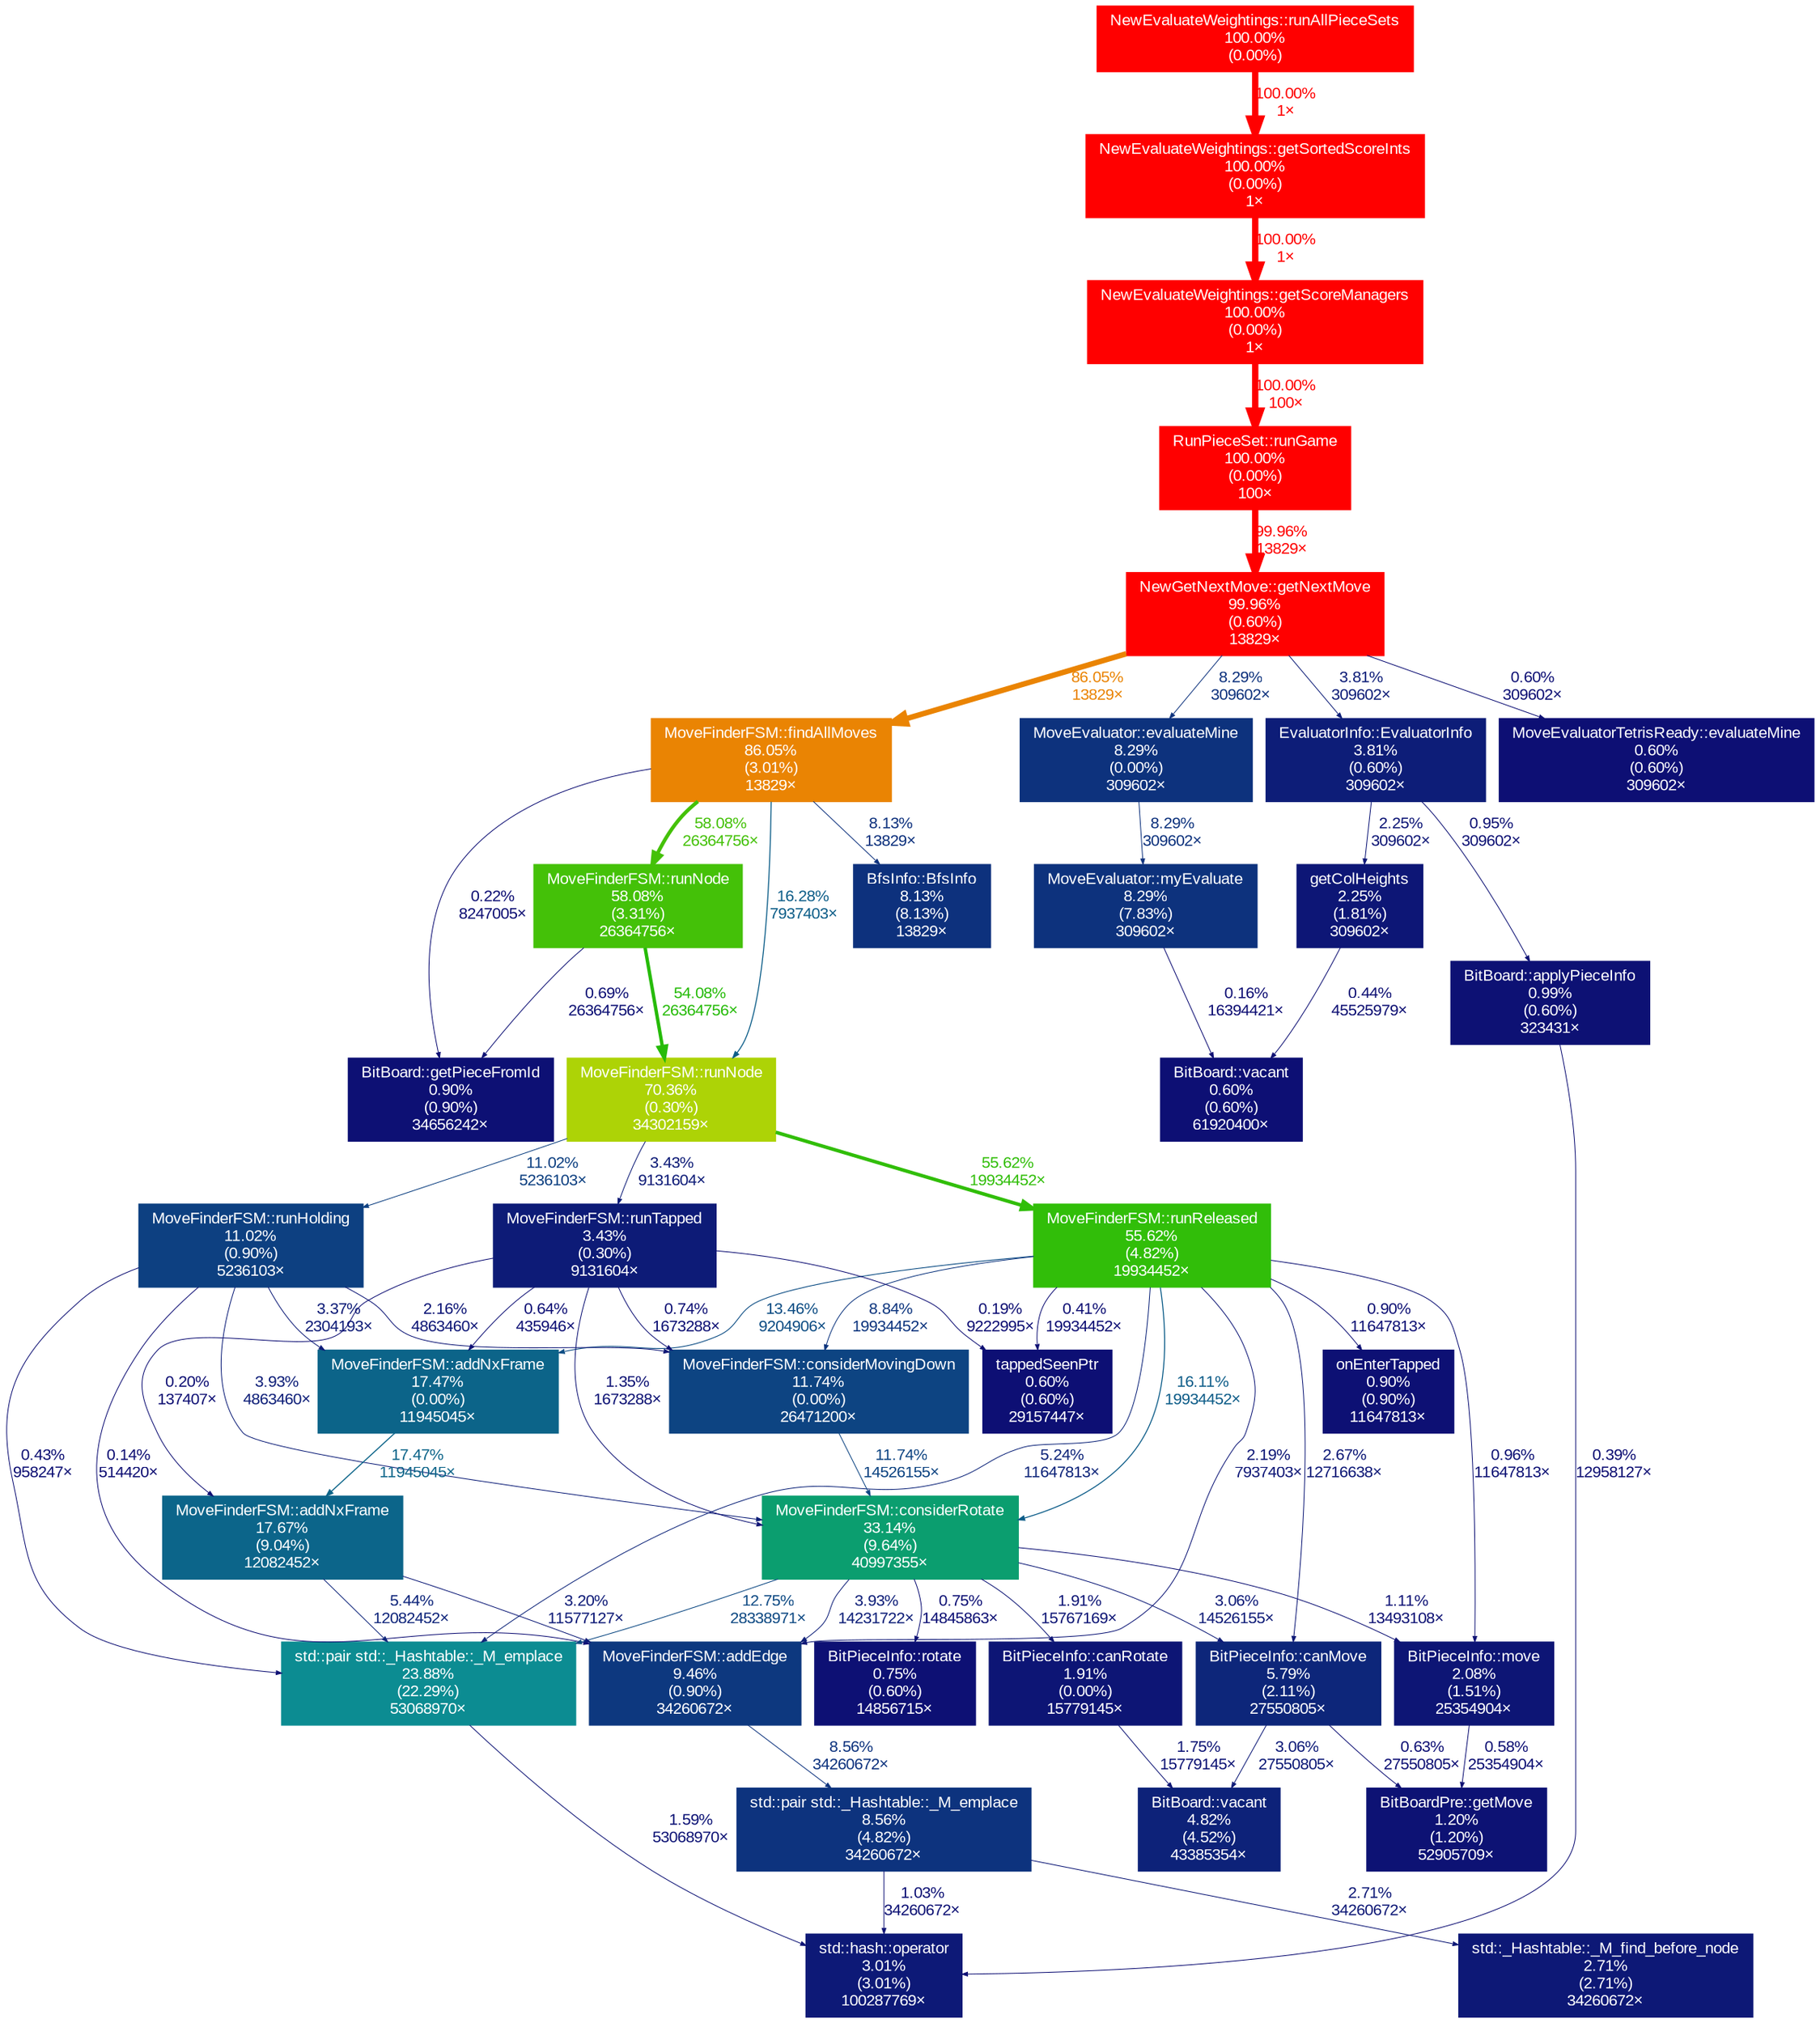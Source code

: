 digraph {
	graph [fontname=Arial, nodesep=0.125, ranksep=0.25];
	node [fontcolor=white, fontname=Arial, height=0, shape=box, style=filled, width=0];
	edge [fontname=Arial];
	1 [color="#ff0000", fontcolor="#ffffff", fontsize="10.00", label="NewEvaluateWeightings::getScoreManagers\n100.00%\n(0.00%)\n1×"];
	1 -> 4 [arrowsize="1.00", color="#ff0000", fontcolor="#ff0000", fontsize="10.00", label="100.00%\n100×", labeldistance="4.00", penwidth="4.00"];
	2 [color="#ff0000", fontcolor="#ffffff", fontsize="10.00", label="NewEvaluateWeightings::getSortedScoreInts\n100.00%\n(0.00%)\n1×"];
	2 -> 1 [arrowsize="1.00", color="#ff0000", fontcolor="#ff0000", fontsize="10.00", label="100.00%\n1×", labeldistance="4.00", penwidth="4.00"];
	3 [color="#ff0000", fontcolor="#ffffff", fontsize="10.00", label="NewEvaluateWeightings::runAllPieceSets\n100.00%\n(0.00%)"];
	3 -> 2 [arrowsize="1.00", color="#ff0000", fontcolor="#ff0000", fontsize="10.00", label="100.00%\n1×", labeldistance="4.00", penwidth="4.00"];
	4 [color="#ff0000", fontcolor="#ffffff", fontsize="10.00", label="RunPieceSet::runGame\n100.00%\n(0.00%)\n100×"];
	4 -> 5 [arrowsize="1.00", color="#ff0000", fontcolor="#ff0000", fontsize="10.00", label="99.96%\n13829×", labeldistance="4.00", penwidth="4.00"];
	5 [color="#ff0000", fontcolor="#ffffff", fontsize="10.00", label="NewGetNextMove::getNextMove\n99.96%\n(0.60%)\n13829×"];
	5 -> 6 [arrowsize="0.93", color="#ea8403", fontcolor="#ea8403", fontsize="10.00", label="86.05%\n13829×", labeldistance="3.44", penwidth="3.44"];
	5 -> 19 [arrowsize="0.35", color="#0d327d", fontcolor="#0d327d", fontsize="10.00", label="8.29%\n309602×", labeldistance="0.50", penwidth="0.50"];
	5 -> 23 [arrowsize="0.35", color="#0d1d78", fontcolor="#0d1d78", fontsize="10.00", label="3.81%\n309602×", labeldistance="0.50", penwidth="0.50"];
	5 -> 37 [arrowsize="0.35", color="#0d0f74", fontcolor="#0d0f74", fontsize="10.00", label="0.60%\n309602×", labeldistance="0.50", penwidth="0.50"];
	6 [color="#ea8403", fontcolor="#ffffff", fontsize="10.00", label="MoveFinderFSM::findAllMoves\n86.05%\n(3.01%)\n13829×"];
	6 -> 7 [arrowsize="0.40", color="#0c5d88", fontcolor="#0c5d88", fontsize="10.00", label="16.28%\n7937403×", labeldistance="0.65", penwidth="0.65"];
	6 -> 8 [arrowsize="0.76", color="#44c108", fontcolor="#44c108", fontsize="10.00", label="58.08%\n26364756×", labeldistance="2.32", penwidth="2.32"];
	6 -> 20 [arrowsize="0.35", color="#0d317d", fontcolor="#0d317d", fontsize="10.00", label="8.13%\n13829×", labeldistance="0.50", penwidth="0.50"];
	6 -> 32 [arrowsize="0.35", color="#0d0e73", fontcolor="#0d0e73", fontsize="10.00", label="0.22%\n8247005×", labeldistance="0.50", penwidth="0.50"];
	7 [color="#add306", fontcolor="#ffffff", fontsize="10.00", label="MoveFinderFSM::runNode\n70.36%\n(0.30%)\n34302159×"];
	7 -> 9 [arrowsize="0.75", color="#31be09", fontcolor="#31be09", fontsize="10.00", label="55.62%\n19934452×", labeldistance="2.22", penwidth="2.22"];
	7 -> 15 [arrowsize="0.35", color="#0d4081", fontcolor="#0d4081", fontsize="10.00", label="11.02%\n5236103×", labeldistance="0.50", penwidth="0.50"];
	7 -> 24 [arrowsize="0.35", color="#0d1b77", fontcolor="#0d1b77", fontsize="10.00", label="3.43%\n9131604×", labeldistance="0.50", penwidth="0.50"];
	8 [color="#44c108", fontcolor="#ffffff", fontsize="10.00", label="MoveFinderFSM::runNode\n58.08%\n(3.31%)\n26364756×"];
	8 -> 7 [arrowsize="0.74", color="#26bb09", fontcolor="#26bb09", fontsize="10.00", label="54.08%\n26364756×", labeldistance="2.16", penwidth="2.16"];
	8 -> 32 [arrowsize="0.35", color="#0d1074", fontcolor="#0d1074", fontsize="10.00", label="0.69%\n26364756×", labeldistance="0.50", penwidth="0.50"];
	9 [color="#31be09", fontcolor="#ffffff", fontsize="10.00", label="MoveFinderFSM::runReleased\n55.62%\n(4.82%)\n19934452×"];
	9 -> 10 [arrowsize="0.40", color="#0c5c88", fontcolor="#0c5c88", fontsize="10.00", label="16.11%\n19934452×", labeldistance="0.64", penwidth="0.64"];
	9 -> 11 [arrowsize="0.35", color="#0d2479", fontcolor="#0d2479", fontsize="10.00", label="5.24%\n11647813×", labeldistance="0.50", penwidth="0.50"];
	9 -> 13 [arrowsize="0.37", color="#0d4d84", fontcolor="#0d4d84", fontsize="10.00", label="13.46%\n9204906×", labeldistance="0.54", penwidth="0.54"];
	9 -> 14 [arrowsize="0.35", color="#0d357e", fontcolor="#0d357e", fontsize="10.00", label="8.84%\n19934452×", labeldistance="0.50", penwidth="0.50"];
	9 -> 16 [arrowsize="0.35", color="#0d1676", fontcolor="#0d1676", fontsize="10.00", label="2.19%\n7937403×", labeldistance="0.50", penwidth="0.50"];
	9 -> 21 [arrowsize="0.35", color="#0d1876", fontcolor="#0d1876", fontsize="10.00", label="2.67%\n12716638×", labeldistance="0.50", penwidth="0.50"];
	9 -> 28 [arrowsize="0.35", color="#0d1174", fontcolor="#0d1174", fontsize="10.00", label="0.96%\n11647813×", labeldistance="0.50", penwidth="0.50"];
	9 -> 33 [arrowsize="0.35", color="#0d1074", fontcolor="#0d1074", fontsize="10.00", label="0.90%\n11647813×", labeldistance="0.50", penwidth="0.50"];
	9 -> 36 [arrowsize="0.35", color="#0d0e73", fontcolor="#0d0e73", fontsize="10.00", label="0.41%\n19934452×", labeldistance="0.50", penwidth="0.50"];
	10 [color="#0b9e6f", fontcolor="#ffffff", fontsize="10.00", label="MoveFinderFSM::considerRotate\n33.14%\n(9.64%)\n40997355×"];
	10 -> 11 [arrowsize="0.36", color="#0d4983", fontcolor="#0d4983", fontsize="10.00", label="12.75%\n28338971×", labeldistance="0.51", penwidth="0.51"];
	10 -> 16 [arrowsize="0.35", color="#0d1e78", fontcolor="#0d1e78", fontsize="10.00", label="3.93%\n14231722×", labeldistance="0.50", penwidth="0.50"];
	10 -> 21 [arrowsize="0.35", color="#0d1a77", fontcolor="#0d1a77", fontsize="10.00", label="3.06%\n14526155×", labeldistance="0.50", penwidth="0.50"];
	10 -> 28 [arrowsize="0.35", color="#0d1174", fontcolor="#0d1174", fontsize="10.00", label="1.11%\n13493108×", labeldistance="0.50", penwidth="0.50"];
	10 -> 29 [arrowsize="0.35", color="#0d1575", fontcolor="#0d1575", fontsize="10.00", label="1.91%\n15767169×", labeldistance="0.50", penwidth="0.50"];
	10 -> 34 [arrowsize="0.35", color="#0d1074", fontcolor="#0d1074", fontsize="10.00", label="0.75%\n14845863×", labeldistance="0.50", penwidth="0.50"];
	11 [color="#0c8c92", fontcolor="#ffffff", fontsize="10.00", label="std::pair std::_Hashtable::_M_emplace\n23.88%\n(22.29%)\n53068970×"];
	11 -> 25 [arrowsize="0.35", color="#0d1375", fontcolor="#0d1375", fontsize="10.00", label="1.59%\n53068970×", labeldistance="0.50", penwidth="0.50"];
	12 [color="#0c658a", fontcolor="#ffffff", fontsize="10.00", label="MoveFinderFSM::addNxFrame\n17.67%\n(9.04%)\n12082452×"];
	12 -> 11 [arrowsize="0.35", color="#0d247a", fontcolor="#0d247a", fontsize="10.00", label="5.44%\n12082452×", labeldistance="0.50", penwidth="0.50"];
	12 -> 16 [arrowsize="0.35", color="#0d1a77", fontcolor="#0d1a77", fontsize="10.00", label="3.20%\n11577127×", labeldistance="0.50", penwidth="0.50"];
	13 [color="#0c6489", fontcolor="#ffffff", fontsize="10.00", label="MoveFinderFSM::addNxFrame\n17.47%\n(0.00%)\n11945045×"];
	13 -> 12 [arrowsize="0.42", color="#0c6489", fontcolor="#0c6489", fontsize="10.00", label="17.47%\n11945045×", labeldistance="0.70", penwidth="0.70"];
	14 [color="#0d4482", fontcolor="#ffffff", fontsize="10.00", label="MoveFinderFSM::considerMovingDown\n11.74%\n(0.00%)\n26471200×"];
	14 -> 10 [arrowsize="0.35", color="#0d4482", fontcolor="#0d4482", fontsize="10.00", label="11.74%\n14526155×", labeldistance="0.50", penwidth="0.50"];
	15 [color="#0d4081", fontcolor="#ffffff", fontsize="10.00", label="MoveFinderFSM::runHolding\n11.02%\n(0.90%)\n5236103×"];
	15 -> 10 [arrowsize="0.35", color="#0d1e78", fontcolor="#0d1e78", fontsize="10.00", label="3.93%\n4863460×", labeldistance="0.50", penwidth="0.50"];
	15 -> 11 [arrowsize="0.35", color="#0d0f73", fontcolor="#0d0f73", fontsize="10.00", label="0.43%\n958247×", labeldistance="0.50", penwidth="0.50"];
	15 -> 13 [arrowsize="0.35", color="#0d1b77", fontcolor="#0d1b77", fontsize="10.00", label="3.37%\n2304193×", labeldistance="0.50", penwidth="0.50"];
	15 -> 14 [arrowsize="0.35", color="#0d1676", fontcolor="#0d1676", fontsize="10.00", label="2.16%\n4863460×", labeldistance="0.50", penwidth="0.50"];
	15 -> 16 [arrowsize="0.35", color="#0d0d73", fontcolor="#0d0d73", fontsize="10.00", label="0.14%\n514420×", labeldistance="0.50", penwidth="0.50"];
	16 [color="#0d387f", fontcolor="#ffffff", fontsize="10.00", label="MoveFinderFSM::addEdge\n9.46%\n(0.90%)\n34260672×"];
	16 -> 17 [arrowsize="0.35", color="#0d337e", fontcolor="#0d337e", fontsize="10.00", label="8.56%\n34260672×", labeldistance="0.50", penwidth="0.50"];
	17 [color="#0d337e", fontcolor="#ffffff", fontsize="10.00", label="std::pair std::_Hashtable::_M_emplace\n8.56%\n(4.82%)\n34260672×"];
	17 -> 25 [arrowsize="0.35", color="#0d1174", fontcolor="#0d1174", fontsize="10.00", label="1.03%\n34260672×", labeldistance="0.50", penwidth="0.50"];
	17 -> 26 [arrowsize="0.35", color="#0d1876", fontcolor="#0d1876", fontsize="10.00", label="2.71%\n34260672×", labeldistance="0.50", penwidth="0.50"];
	18 [color="#0d327d", fontcolor="#ffffff", fontsize="10.00", label="MoveEvaluator::myEvaluate\n8.29%\n(7.83%)\n309602×"];
	18 -> 35 [arrowsize="0.35", color="#0d0d73", fontcolor="#0d0d73", fontsize="10.00", label="0.16%\n16394421×", labeldistance="0.50", penwidth="0.50"];
	19 [color="#0d327d", fontcolor="#ffffff", fontsize="10.00", label="MoveEvaluator::evaluateMine\n8.29%\n(0.00%)\n309602×"];
	19 -> 18 [arrowsize="0.35", color="#0d327d", fontcolor="#0d327d", fontsize="10.00", label="8.29%\n309602×", labeldistance="0.50", penwidth="0.50"];
	20 [color="#0d317d", fontcolor="#ffffff", fontsize="10.00", label="BfsInfo::BfsInfo\n8.13%\n(8.13%)\n13829×"];
	21 [color="#0d267a", fontcolor="#ffffff", fontsize="10.00", label="BitPieceInfo::canMove\n5.79%\n(2.11%)\n27550805×"];
	21 -> 22 [arrowsize="0.35", color="#0d1a77", fontcolor="#0d1a77", fontsize="10.00", label="3.06%\n27550805×", labeldistance="0.50", penwidth="0.50"];
	21 -> 30 [arrowsize="0.35", color="#0d0f74", fontcolor="#0d0f74", fontsize="10.00", label="0.63%\n27550805×", labeldistance="0.50", penwidth="0.50"];
	22 [color="#0d2279", fontcolor="#ffffff", fontsize="10.00", label="BitBoard::vacant\n4.82%\n(4.52%)\n43385354×"];
	23 [color="#0d1d78", fontcolor="#ffffff", fontsize="10.00", label="EvaluatorInfo::EvaluatorInfo\n3.81%\n(0.60%)\n309602×"];
	23 -> 27 [arrowsize="0.35", color="#0d1676", fontcolor="#0d1676", fontsize="10.00", label="2.25%\n309602×", labeldistance="0.50", penwidth="0.50"];
	23 -> 31 [arrowsize="0.35", color="#0d1174", fontcolor="#0d1174", fontsize="10.00", label="0.95%\n309602×", labeldistance="0.50", penwidth="0.50"];
	24 [color="#0d1b77", fontcolor="#ffffff", fontsize="10.00", label="MoveFinderFSM::runTapped\n3.43%\n(0.30%)\n9131604×"];
	24 -> 10 [arrowsize="0.35", color="#0d1274", fontcolor="#0d1274", fontsize="10.00", label="1.35%\n1673288×", labeldistance="0.50", penwidth="0.50"];
	24 -> 12 [arrowsize="0.35", color="#0d0e73", fontcolor="#0d0e73", fontsize="10.00", label="0.20%\n137407×", labeldistance="0.50", penwidth="0.50"];
	24 -> 13 [arrowsize="0.35", color="#0d0f74", fontcolor="#0d0f74", fontsize="10.00", label="0.64%\n435946×", labeldistance="0.50", penwidth="0.50"];
	24 -> 14 [arrowsize="0.35", color="#0d1074", fontcolor="#0d1074", fontsize="10.00", label="0.74%\n1673288×", labeldistance="0.50", penwidth="0.50"];
	24 -> 36 [arrowsize="0.35", color="#0d0e73", fontcolor="#0d0e73", fontsize="10.00", label="0.19%\n9222995×", labeldistance="0.50", penwidth="0.50"];
	25 [color="#0d1977", fontcolor="#ffffff", fontsize="10.00", label="std::hash::operator\n3.01%\n(3.01%)\n100287769×"];
	26 [color="#0d1876", fontcolor="#ffffff", fontsize="10.00", label="std::_Hashtable::_M_find_before_node\n2.71%\n(2.71%)\n34260672×"];
	27 [color="#0d1676", fontcolor="#ffffff", fontsize="10.00", label="getColHeights\n2.25%\n(1.81%)\n309602×"];
	27 -> 35 [arrowsize="0.35", color="#0d0f73", fontcolor="#0d0f73", fontsize="10.00", label="0.44%\n45525979×", labeldistance="0.50", penwidth="0.50"];
	28 [color="#0d1575", fontcolor="#ffffff", fontsize="10.00", label="BitPieceInfo::move\n2.08%\n(1.51%)\n25354904×"];
	28 -> 30 [arrowsize="0.35", color="#0d0f73", fontcolor="#0d0f73", fontsize="10.00", label="0.58%\n25354904×", labeldistance="0.50", penwidth="0.50"];
	29 [color="#0d1575", fontcolor="#ffffff", fontsize="10.00", label="BitPieceInfo::canRotate\n1.91%\n(0.00%)\n15779145×"];
	29 -> 22 [arrowsize="0.35", color="#0d1475", fontcolor="#0d1475", fontsize="10.00", label="1.75%\n15779145×", labeldistance="0.50", penwidth="0.50"];
	30 [color="#0d1274", fontcolor="#ffffff", fontsize="10.00", label="BitBoardPre::getMove\n1.20%\n(1.20%)\n52905709×"];
	31 [color="#0d1174", fontcolor="#ffffff", fontsize="10.00", label="BitBoard::applyPieceInfo\n0.99%\n(0.60%)\n323431×"];
	31 -> 25 [arrowsize="0.35", color="#0d0e73", fontcolor="#0d0e73", fontsize="10.00", label="0.39%\n12958127×", labeldistance="0.50", penwidth="0.50"];
	32 [color="#0d1074", fontcolor="#ffffff", fontsize="10.00", label="BitBoard::getPieceFromId\n0.90%\n(0.90%)\n34656242×"];
	33 [color="#0d1074", fontcolor="#ffffff", fontsize="10.00", label="onEnterTapped\n0.90%\n(0.90%)\n11647813×"];
	34 [color="#0d1074", fontcolor="#ffffff", fontsize="10.00", label="BitPieceInfo::rotate\n0.75%\n(0.60%)\n14856715×"];
	35 [color="#0d0f74", fontcolor="#ffffff", fontsize="10.00", label="BitBoard::vacant\n0.60%\n(0.60%)\n61920400×"];
	36 [color="#0d0f74", fontcolor="#ffffff", fontsize="10.00", label="tappedSeenPtr\n0.60%\n(0.60%)\n29157447×"];
	37 [color="#0d0f74", fontcolor="#ffffff", fontsize="10.00", label="MoveEvaluatorTetrisReady::evaluateMine\n0.60%\n(0.60%)\n309602×"];
}
